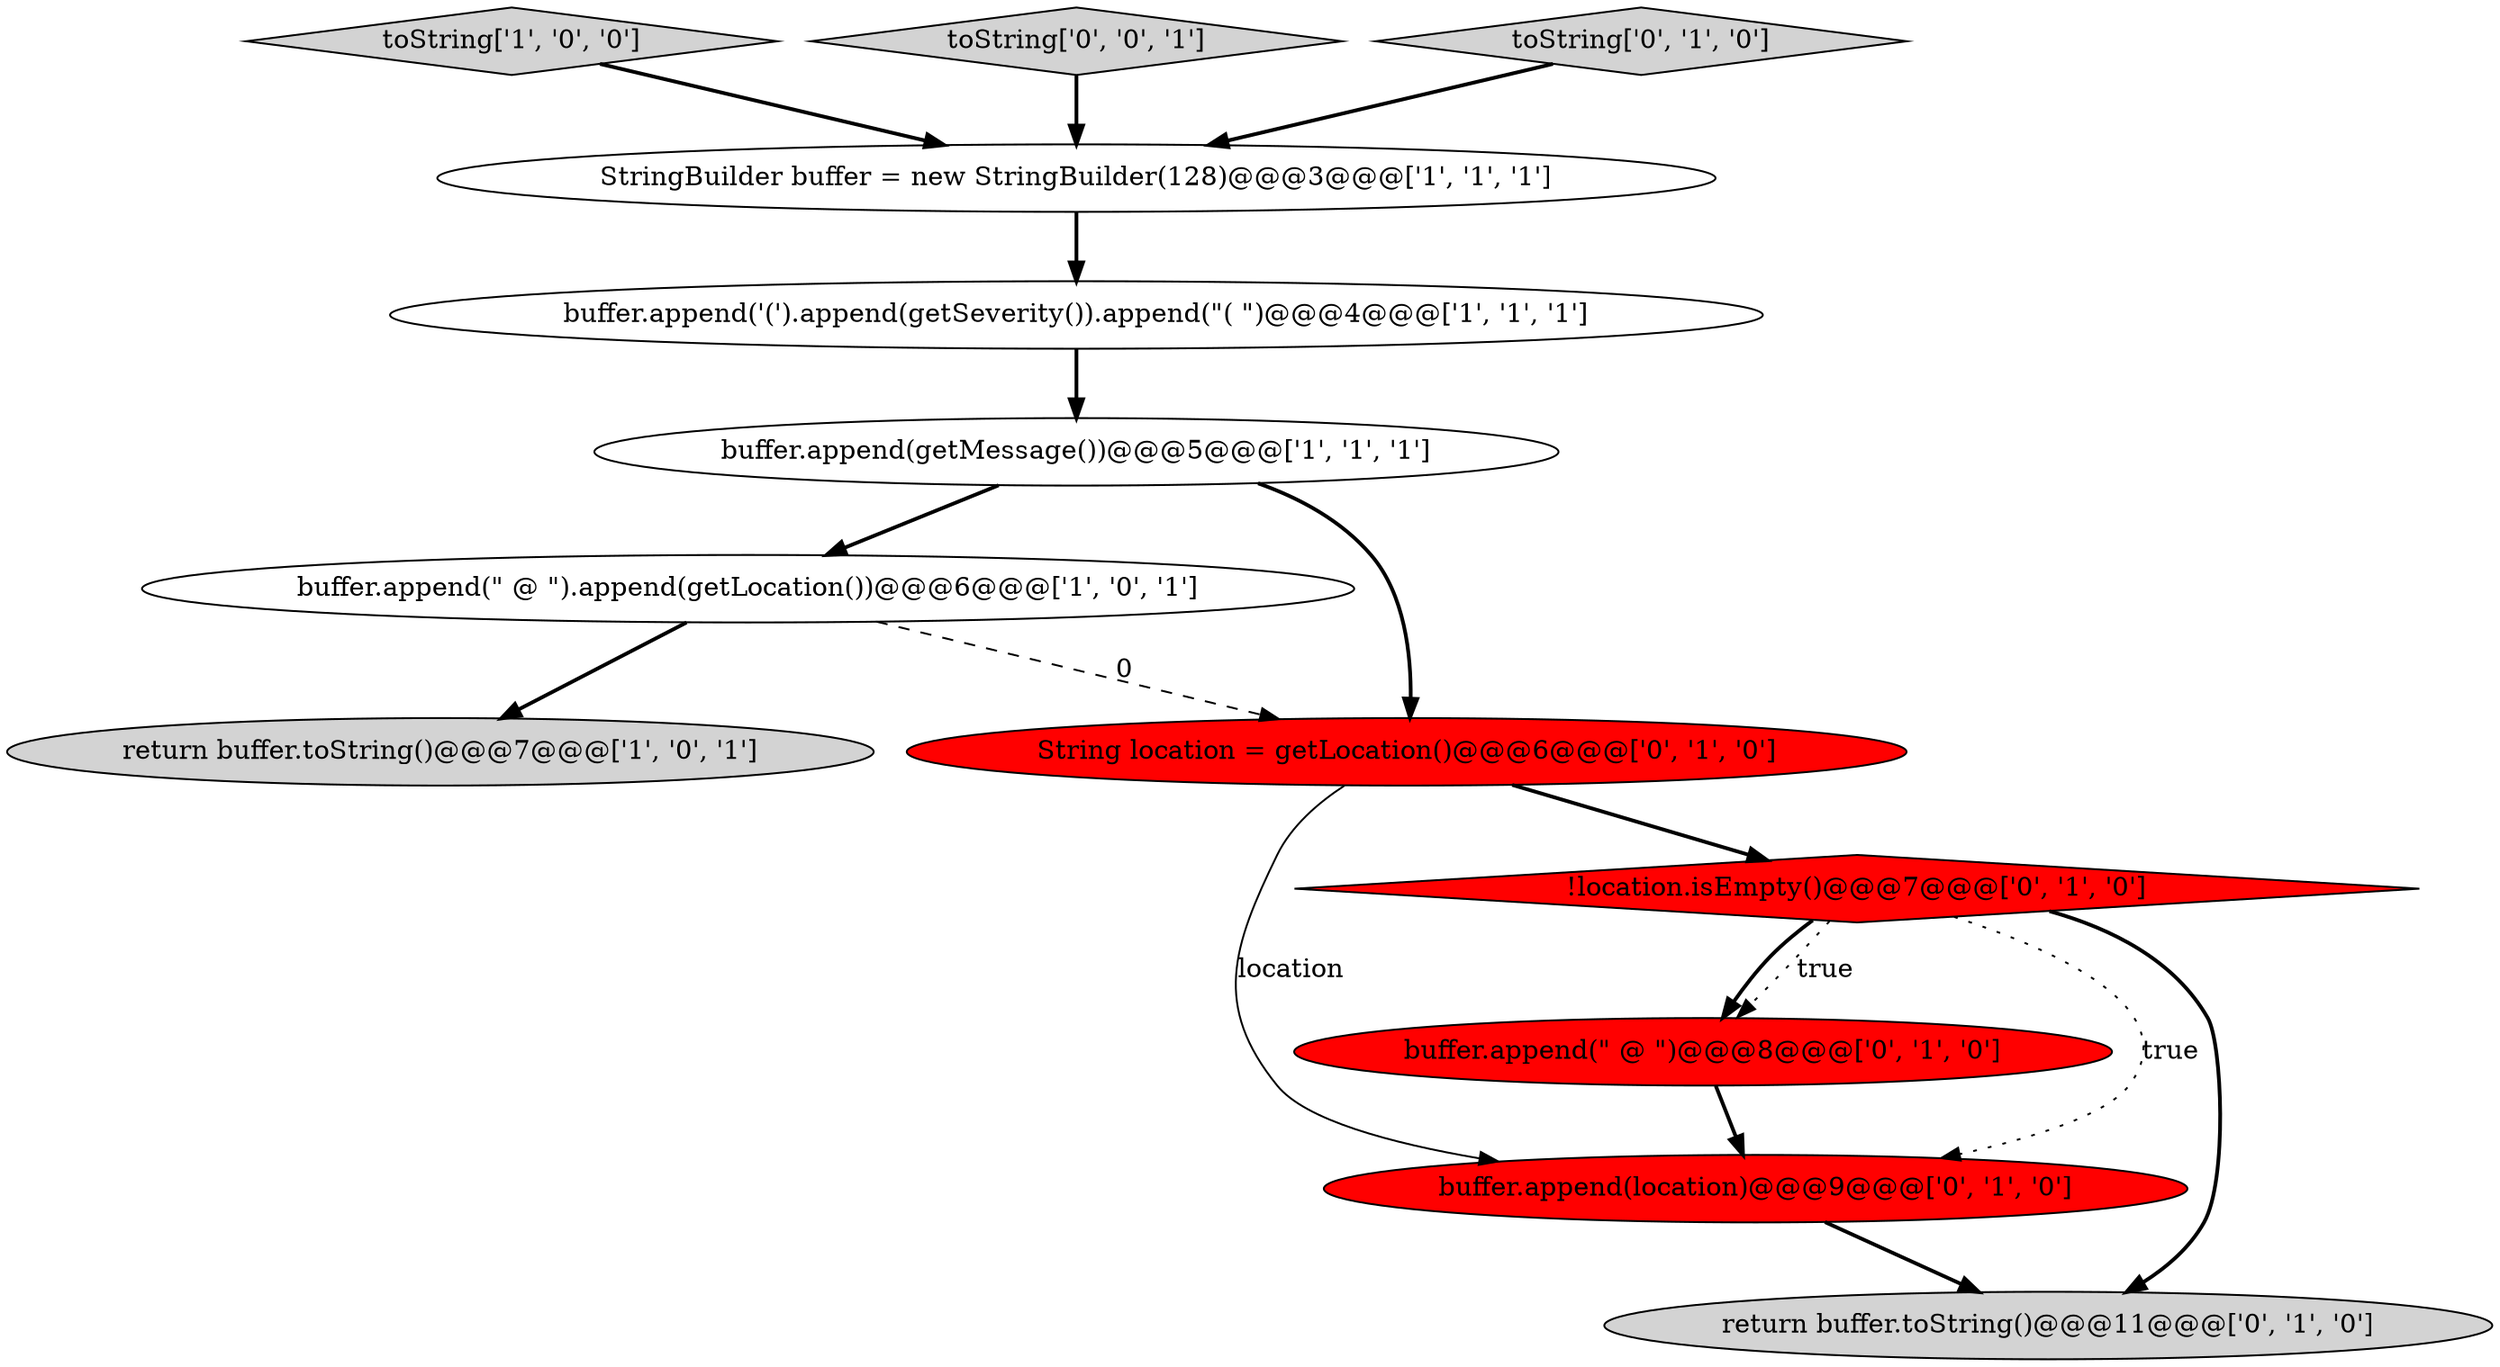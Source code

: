 digraph {
5 [style = filled, label = "buffer.append(\" @ \").append(getLocation())@@@6@@@['1', '0', '1']", fillcolor = white, shape = ellipse image = "AAA0AAABBB1BBB"];
1 [style = filled, label = "toString['1', '0', '0']", fillcolor = lightgray, shape = diamond image = "AAA0AAABBB1BBB"];
6 [style = filled, label = "buffer.append(location)@@@9@@@['0', '1', '0']", fillcolor = red, shape = ellipse image = "AAA1AAABBB2BBB"];
7 [style = filled, label = "String location = getLocation()@@@6@@@['0', '1', '0']", fillcolor = red, shape = ellipse image = "AAA1AAABBB2BBB"];
3 [style = filled, label = "StringBuilder buffer = new StringBuilder(128)@@@3@@@['1', '1', '1']", fillcolor = white, shape = ellipse image = "AAA0AAABBB1BBB"];
9 [style = filled, label = "buffer.append(\" @ \")@@@8@@@['0', '1', '0']", fillcolor = red, shape = ellipse image = "AAA1AAABBB2BBB"];
2 [style = filled, label = "return buffer.toString()@@@7@@@['1', '0', '1']", fillcolor = lightgray, shape = ellipse image = "AAA0AAABBB1BBB"];
12 [style = filled, label = "toString['0', '0', '1']", fillcolor = lightgray, shape = diamond image = "AAA0AAABBB3BBB"];
11 [style = filled, label = "toString['0', '1', '0']", fillcolor = lightgray, shape = diamond image = "AAA0AAABBB2BBB"];
4 [style = filled, label = "buffer.append('(').append(getSeverity()).append(\"( \")@@@4@@@['1', '1', '1']", fillcolor = white, shape = ellipse image = "AAA0AAABBB1BBB"];
0 [style = filled, label = "buffer.append(getMessage())@@@5@@@['1', '1', '1']", fillcolor = white, shape = ellipse image = "AAA0AAABBB1BBB"];
10 [style = filled, label = "return buffer.toString()@@@11@@@['0', '1', '0']", fillcolor = lightgray, shape = ellipse image = "AAA0AAABBB2BBB"];
8 [style = filled, label = "!location.isEmpty()@@@7@@@['0', '1', '0']", fillcolor = red, shape = diamond image = "AAA1AAABBB2BBB"];
1->3 [style = bold, label=""];
8->9 [style = bold, label=""];
8->10 [style = bold, label=""];
5->2 [style = bold, label=""];
12->3 [style = bold, label=""];
9->6 [style = bold, label=""];
8->9 [style = dotted, label="true"];
8->6 [style = dotted, label="true"];
5->7 [style = dashed, label="0"];
7->8 [style = bold, label=""];
11->3 [style = bold, label=""];
3->4 [style = bold, label=""];
7->6 [style = solid, label="location"];
6->10 [style = bold, label=""];
4->0 [style = bold, label=""];
0->5 [style = bold, label=""];
0->7 [style = bold, label=""];
}
